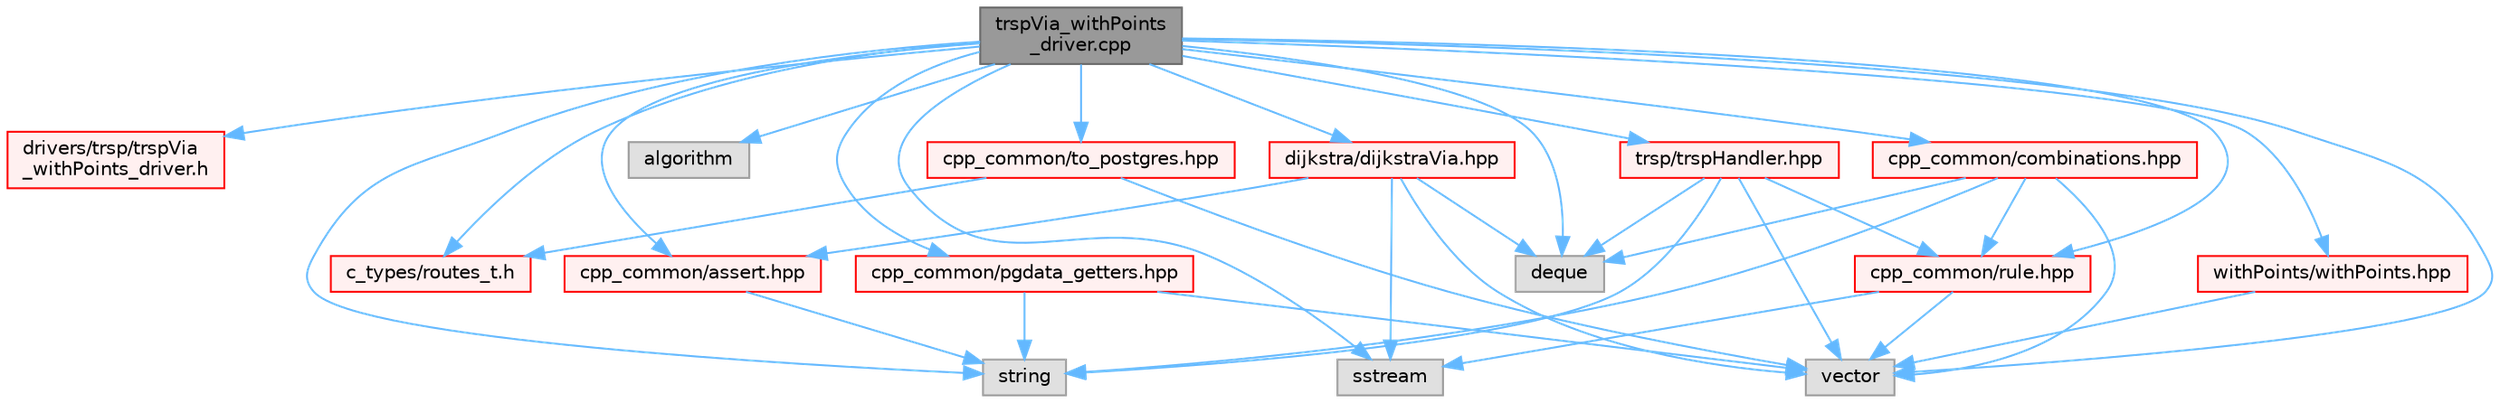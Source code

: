 digraph "trspVia_withPoints_driver.cpp"
{
 // LATEX_PDF_SIZE
  bgcolor="transparent";
  edge [fontname=Helvetica,fontsize=10,labelfontname=Helvetica,labelfontsize=10];
  node [fontname=Helvetica,fontsize=10,shape=box,height=0.2,width=0.4];
  Node1 [id="Node000001",label="trspVia_withPoints\l_driver.cpp",height=0.2,width=0.4,color="gray40", fillcolor="grey60", style="filled", fontcolor="black",tooltip=" "];
  Node1 -> Node2 [id="edge1_Node000001_Node000002",color="steelblue1",style="solid",tooltip=" "];
  Node2 [id="Node000002",label="drivers/trsp/trspVia\l_withPoints_driver.h",height=0.2,width=0.4,color="red", fillcolor="#FFF0F0", style="filled",URL="$trspVia__withPoints__driver_8h.html",tooltip=" "];
  Node1 -> Node8 [id="edge2_Node000001_Node000008",color="steelblue1",style="solid",tooltip=" "];
  Node8 [id="Node000008",label="sstream",height=0.2,width=0.4,color="grey60", fillcolor="#E0E0E0", style="filled",tooltip=" "];
  Node1 -> Node9 [id="edge3_Node000001_Node000009",color="steelblue1",style="solid",tooltip=" "];
  Node9 [id="Node000009",label="deque",height=0.2,width=0.4,color="grey60", fillcolor="#E0E0E0", style="filled",tooltip=" "];
  Node1 -> Node10 [id="edge4_Node000001_Node000010",color="steelblue1",style="solid",tooltip=" "];
  Node10 [id="Node000010",label="vector",height=0.2,width=0.4,color="grey60", fillcolor="#E0E0E0", style="filled",tooltip=" "];
  Node1 -> Node11 [id="edge5_Node000001_Node000011",color="steelblue1",style="solid",tooltip=" "];
  Node11 [id="Node000011",label="algorithm",height=0.2,width=0.4,color="grey60", fillcolor="#E0E0E0", style="filled",tooltip=" "];
  Node1 -> Node12 [id="edge6_Node000001_Node000012",color="steelblue1",style="solid",tooltip=" "];
  Node12 [id="Node000012",label="string",height=0.2,width=0.4,color="grey60", fillcolor="#E0E0E0", style="filled",tooltip=" "];
  Node1 -> Node13 [id="edge7_Node000001_Node000013",color="steelblue1",style="solid",tooltip=" "];
  Node13 [id="Node000013",label="c_types/routes_t.h",height=0.2,width=0.4,color="red", fillcolor="#FFF0F0", style="filled",URL="$routes__t_8h.html",tooltip=" "];
  Node1 -> Node14 [id="edge8_Node000001_Node000014",color="steelblue1",style="solid",tooltip=" "];
  Node14 [id="Node000014",label="cpp_common/pgdata_getters.hpp",height=0.2,width=0.4,color="red", fillcolor="#FFF0F0", style="filled",URL="$pgdata__getters_8hpp.html",tooltip=" "];
  Node14 -> Node12 [id="edge9_Node000014_Node000012",color="steelblue1",style="solid",tooltip=" "];
  Node14 -> Node10 [id="edge10_Node000014_Node000010",color="steelblue1",style="solid",tooltip=" "];
  Node1 -> Node32 [id="edge11_Node000001_Node000032",color="steelblue1",style="solid",tooltip=" "];
  Node32 [id="Node000032",label="cpp_common/to_postgres.hpp",height=0.2,width=0.4,color="red", fillcolor="#FFF0F0", style="filled",URL="$to__postgres_8hpp.html",tooltip=" "];
  Node32 -> Node10 [id="edge12_Node000032_Node000010",color="steelblue1",style="solid",tooltip=" "];
  Node32 -> Node13 [id="edge13_Node000032_Node000013",color="steelblue1",style="solid",tooltip=" "];
  Node1 -> Node52 [id="edge14_Node000001_Node000052",color="steelblue1",style="solid",tooltip=" "];
  Node52 [id="Node000052",label="cpp_common/assert.hpp",height=0.2,width=0.4,color="red", fillcolor="#FFF0F0", style="filled",URL="$assert_8hpp.html",tooltip="Assertions Handling."];
  Node52 -> Node12 [id="edge15_Node000052_Node000012",color="steelblue1",style="solid",tooltip=" "];
  Node1 -> Node54 [id="edge16_Node000001_Node000054",color="steelblue1",style="solid",tooltip=" "];
  Node54 [id="Node000054",label="cpp_common/rule.hpp",height=0.2,width=0.4,color="red", fillcolor="#FFF0F0", style="filled",URL="$rule_8hpp.html",tooltip=" "];
  Node54 -> Node10 [id="edge17_Node000054_Node000010",color="steelblue1",style="solid",tooltip=" "];
  Node54 -> Node8 [id="edge18_Node000054_Node000008",color="steelblue1",style="solid",tooltip=" "];
  Node1 -> Node59 [id="edge19_Node000001_Node000059",color="steelblue1",style="solid",tooltip=" "];
  Node59 [id="Node000059",label="cpp_common/combinations.hpp",height=0.2,width=0.4,color="red", fillcolor="#FFF0F0", style="filled",URL="$combinations_8hpp.html",tooltip=" "];
  Node59 -> Node9 [id="edge20_Node000059_Node000009",color="steelblue1",style="solid",tooltip=" "];
  Node59 -> Node10 [id="edge21_Node000059_Node000010",color="steelblue1",style="solid",tooltip=" "];
  Node59 -> Node12 [id="edge22_Node000059_Node000012",color="steelblue1",style="solid",tooltip=" "];
  Node59 -> Node54 [id="edge23_Node000059_Node000054",color="steelblue1",style="solid",tooltip=" "];
  Node1 -> Node60 [id="edge24_Node000001_Node000060",color="steelblue1",style="solid",tooltip=" "];
  Node60 [id="Node000060",label="dijkstra/dijkstraVia.hpp",height=0.2,width=0.4,color="red", fillcolor="#FFF0F0", style="filled",URL="$dijkstraVia_8hpp.html",tooltip=" "];
  Node60 -> Node8 [id="edge25_Node000060_Node000008",color="steelblue1",style="solid",tooltip=" "];
  Node60 -> Node9 [id="edge26_Node000060_Node000009",color="steelblue1",style="solid",tooltip=" "];
  Node60 -> Node10 [id="edge27_Node000060_Node000010",color="steelblue1",style="solid",tooltip=" "];
  Node60 -> Node52 [id="edge28_Node000060_Node000052",color="steelblue1",style="solid",tooltip=" "];
  Node1 -> Node69 [id="edge29_Node000001_Node000069",color="steelblue1",style="solid",tooltip=" "];
  Node69 [id="Node000069",label="withPoints/withPoints.hpp",height=0.2,width=0.4,color="red", fillcolor="#FFF0F0", style="filled",URL="$withPoints_8hpp.html",tooltip=" "];
  Node69 -> Node10 [id="edge30_Node000069_Node000010",color="steelblue1",style="solid",tooltip=" "];
  Node1 -> Node71 [id="edge31_Node000001_Node000071",color="steelblue1",style="solid",tooltip=" "];
  Node71 [id="Node000071",label="trsp/trspHandler.hpp",height=0.2,width=0.4,color="red", fillcolor="#FFF0F0", style="filled",URL="$trspHandler_8hpp.html",tooltip=" "];
  Node71 -> Node10 [id="edge32_Node000071_Node000010",color="steelblue1",style="solid",tooltip=" "];
  Node71 -> Node9 [id="edge33_Node000071_Node000009",color="steelblue1",style="solid",tooltip=" "];
  Node71 -> Node12 [id="edge34_Node000071_Node000012",color="steelblue1",style="solid",tooltip=" "];
  Node71 -> Node54 [id="edge35_Node000071_Node000054",color="steelblue1",style="solid",tooltip=" "];
}
